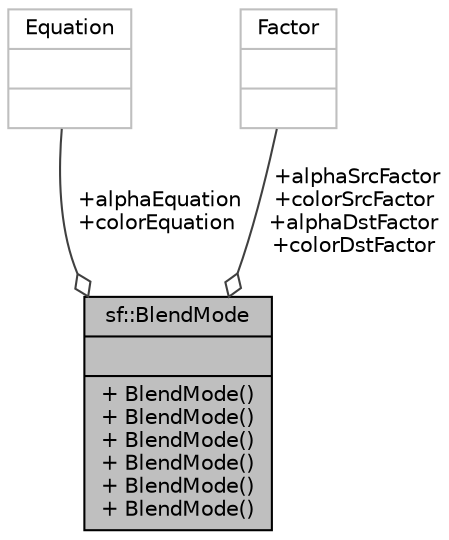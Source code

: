 digraph "sf::BlendMode"
{
 // LATEX_PDF_SIZE
  edge [fontname="Helvetica",fontsize="10",labelfontname="Helvetica",labelfontsize="10"];
  node [fontname="Helvetica",fontsize="10",shape=record];
  Node1 [label="{sf::BlendMode\n||+ BlendMode()\l+ BlendMode()\l+ BlendMode()\l+ BlendMode()\l+ BlendMode()\l+ BlendMode()\l}",height=0.2,width=0.4,color="black", fillcolor="grey75", style="filled", fontcolor="black",tooltip="Blending modes for drawing."];
  Node2 -> Node1 [color="grey25",fontsize="10",style="solid",label=" +alphaEquation\n+colorEquation" ,arrowhead="odiamond",fontname="Helvetica"];
  Node2 [label="{Equation\n||}",height=0.2,width=0.4,color="grey75", fillcolor="white", style="filled",tooltip=" "];
  Node3 -> Node1 [color="grey25",fontsize="10",style="solid",label=" +alphaSrcFactor\n+colorSrcFactor\n+alphaDstFactor\n+colorDstFactor" ,arrowhead="odiamond",fontname="Helvetica"];
  Node3 [label="{Factor\n||}",height=0.2,width=0.4,color="grey75", fillcolor="white", style="filled",tooltip=" "];
}
